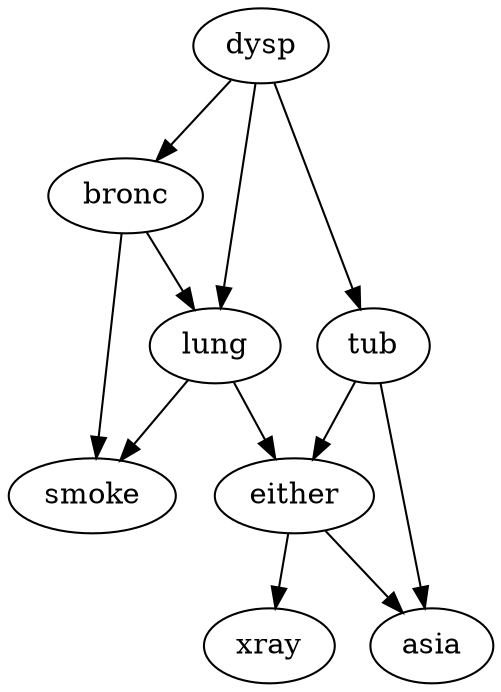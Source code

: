 digraph G {
    "dysp" -> "bronc";
    "dysp" -> "tub";
    "bronc" -> "lung";
    "dysp" -> "lung";
    "lung" -> "smoke";
    "bronc" -> "smoke";
    "either" -> "xray";
    "tub" -> "asia";
    "either" -> "asia";
    "tub" -> "either";
    "lung" -> "either";
}
